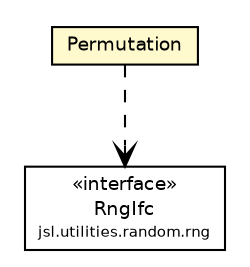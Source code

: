 #!/usr/local/bin/dot
#
# Class diagram 
# Generated by UMLGraph version 5.4 (http://www.umlgraph.org/)
#

digraph G {
	edge [fontname="Helvetica",fontsize=10,labelfontname="Helvetica",labelfontsize=10];
	node [fontname="Helvetica",fontsize=10,shape=plaintext];
	nodesep=0.25;
	ranksep=0.5;
	// jsl.utilities.random.rng.RngIfc
	c146310 [label=<<table title="jsl.utilities.random.rng.RngIfc" border="0" cellborder="1" cellspacing="0" cellpadding="2" port="p" href="../rng/RngIfc.html">
		<tr><td><table border="0" cellspacing="0" cellpadding="1">
<tr><td align="center" balign="center"> &#171;interface&#187; </td></tr>
<tr><td align="center" balign="center"> RngIfc </td></tr>
<tr><td align="center" balign="center"><font point-size="7.0"> jsl.utilities.random.rng </font></td></tr>
		</table></td></tr>
		</table>>, URL="../rng/RngIfc.html", fontname="Helvetica", fontcolor="black", fontsize=9.0];
	// jsl.utilities.random.robj.Permutation
	c146322 [label=<<table title="jsl.utilities.random.robj.Permutation" border="0" cellborder="1" cellspacing="0" cellpadding="2" port="p" bgcolor="lemonChiffon" href="./Permutation.html">
		<tr><td><table border="0" cellspacing="0" cellpadding="1">
<tr><td align="center" balign="center"> Permutation </td></tr>
		</table></td></tr>
		</table>>, URL="./Permutation.html", fontname="Helvetica", fontcolor="black", fontsize=9.0];
	// jsl.utilities.random.robj.Permutation DEPEND jsl.utilities.random.rng.RngIfc
	c146322:p -> c146310:p [taillabel="", label="", headlabel="", fontname="Helvetica", fontcolor="black", fontsize=10.0, color="black", arrowhead=open, style=dashed];
}


